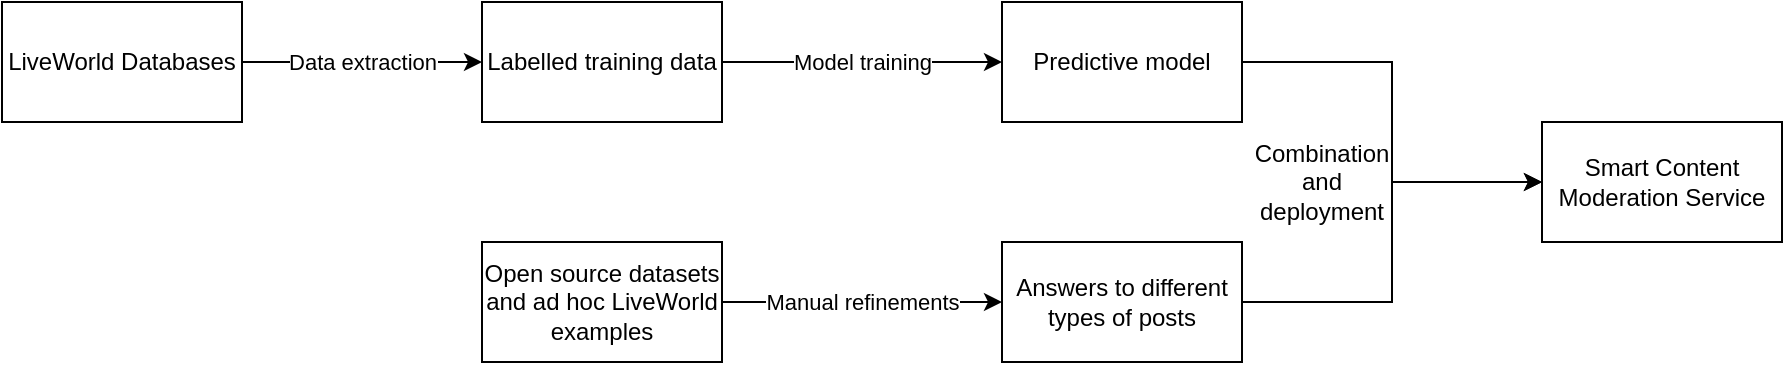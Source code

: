 <mxfile version="14.0.1" type="device"><diagram id="LUeKl6V0gwNhcmND2z8B" name="Page-1"><mxGraphModel dx="942" dy="672" grid="1" gridSize="10" guides="1" tooltips="1" connect="1" arrows="1" fold="1" page="1" pageScale="1" pageWidth="1169" pageHeight="827" math="0" shadow="0"><root><mxCell id="0"/><mxCell id="1" parent="0"/><mxCell id="XwJL5rp1Xn4hdvoUUjSY-6" value="Data extraction" style="edgeStyle=orthogonalEdgeStyle;rounded=0;orthogonalLoop=1;jettySize=auto;html=1;entryX=0;entryY=0.5;entryDx=0;entryDy=0;" parent="1" source="XwJL5rp1Xn4hdvoUUjSY-1" target="XwJL5rp1Xn4hdvoUUjSY-2" edge="1"><mxGeometry relative="1" as="geometry"/></mxCell><mxCell id="XwJL5rp1Xn4hdvoUUjSY-1" value="LiveWorld Databases" style="rounded=0;whiteSpace=wrap;html=1;" parent="1" vertex="1"><mxGeometry x="40" y="150" width="120" height="60" as="geometry"/></mxCell><mxCell id="XwJL5rp1Xn4hdvoUUjSY-9" value="Model training" style="edgeStyle=orthogonalEdgeStyle;rounded=0;orthogonalLoop=1;jettySize=auto;html=1;entryX=0;entryY=0.5;entryDx=0;entryDy=0;" parent="1" source="XwJL5rp1Xn4hdvoUUjSY-2" target="XwJL5rp1Xn4hdvoUUjSY-3" edge="1"><mxGeometry relative="1" as="geometry"/></mxCell><mxCell id="XwJL5rp1Xn4hdvoUUjSY-2" value="Labelled training data" style="rounded=0;whiteSpace=wrap;html=1;" parent="1" vertex="1"><mxGeometry x="280" y="150" width="120" height="60" as="geometry"/></mxCell><mxCell id="XwJL5rp1Xn4hdvoUUjSY-13" style="edgeStyle=orthogonalEdgeStyle;rounded=0;orthogonalLoop=1;jettySize=auto;html=1;entryX=0;entryY=0.5;entryDx=0;entryDy=0;" parent="1" source="XwJL5rp1Xn4hdvoUUjSY-3" target="XwJL5rp1Xn4hdvoUUjSY-11" edge="1"><mxGeometry relative="1" as="geometry"/></mxCell><mxCell id="XwJL5rp1Xn4hdvoUUjSY-3" value="Predictive model" style="rounded=0;whiteSpace=wrap;html=1;" parent="1" vertex="1"><mxGeometry x="540" y="150" width="120" height="60" as="geometry"/></mxCell><mxCell id="XwJL5rp1Xn4hdvoUUjSY-10" value="&lt;div&gt;Manual refinements&lt;/div&gt;" style="edgeStyle=orthogonalEdgeStyle;rounded=0;orthogonalLoop=1;jettySize=auto;html=1;entryX=0;entryY=0.5;entryDx=0;entryDy=0;" parent="1" source="XwJL5rp1Xn4hdvoUUjSY-4" target="XwJL5rp1Xn4hdvoUUjSY-5" edge="1"><mxGeometry relative="1" as="geometry"/></mxCell><mxCell id="XwJL5rp1Xn4hdvoUUjSY-4" value="Open source datasets and ad hoc LiveWorld examples" style="rounded=0;whiteSpace=wrap;html=1;" parent="1" vertex="1"><mxGeometry x="280" y="270" width="120" height="60" as="geometry"/></mxCell><mxCell id="XwJL5rp1Xn4hdvoUUjSY-12" style="edgeStyle=orthogonalEdgeStyle;rounded=0;orthogonalLoop=1;jettySize=auto;html=1;entryX=0;entryY=0.5;entryDx=0;entryDy=0;" parent="1" source="XwJL5rp1Xn4hdvoUUjSY-5" target="XwJL5rp1Xn4hdvoUUjSY-11" edge="1"><mxGeometry relative="1" as="geometry"/></mxCell><mxCell id="XwJL5rp1Xn4hdvoUUjSY-5" value="Answers to different types of posts" style="rounded=0;whiteSpace=wrap;html=1;" parent="1" vertex="1"><mxGeometry x="540" y="270" width="120" height="60" as="geometry"/></mxCell><mxCell id="XwJL5rp1Xn4hdvoUUjSY-11" value="Smart Content Moderation Service" style="rounded=0;whiteSpace=wrap;html=1;" parent="1" vertex="1"><mxGeometry x="810" y="210" width="120" height="60" as="geometry"/></mxCell><mxCell id="XwJL5rp1Xn4hdvoUUjSY-14" value="Combination and deployment" style="text;html=1;strokeColor=none;fillColor=none;align=center;verticalAlign=middle;whiteSpace=wrap;rounded=0;" parent="1" vertex="1"><mxGeometry x="680" y="230" width="40" height="20" as="geometry"/></mxCell></root></mxGraphModel></diagram></mxfile>